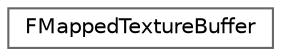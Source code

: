 digraph "Graphical Class Hierarchy"
{
 // INTERACTIVE_SVG=YES
 // LATEX_PDF_SIZE
  bgcolor="transparent";
  edge [fontname=Helvetica,fontsize=10,labelfontname=Helvetica,labelfontsize=10];
  node [fontname=Helvetica,fontsize=10,shape=box,height=0.2,width=0.4];
  rankdir="LR";
  Node0 [id="Node000000",label="FMappedTextureBuffer",height=0.2,width=0.4,color="grey40", fillcolor="white", style="filled",URL="$d6/d32/structFMappedTextureBuffer.html",tooltip=" "];
}
